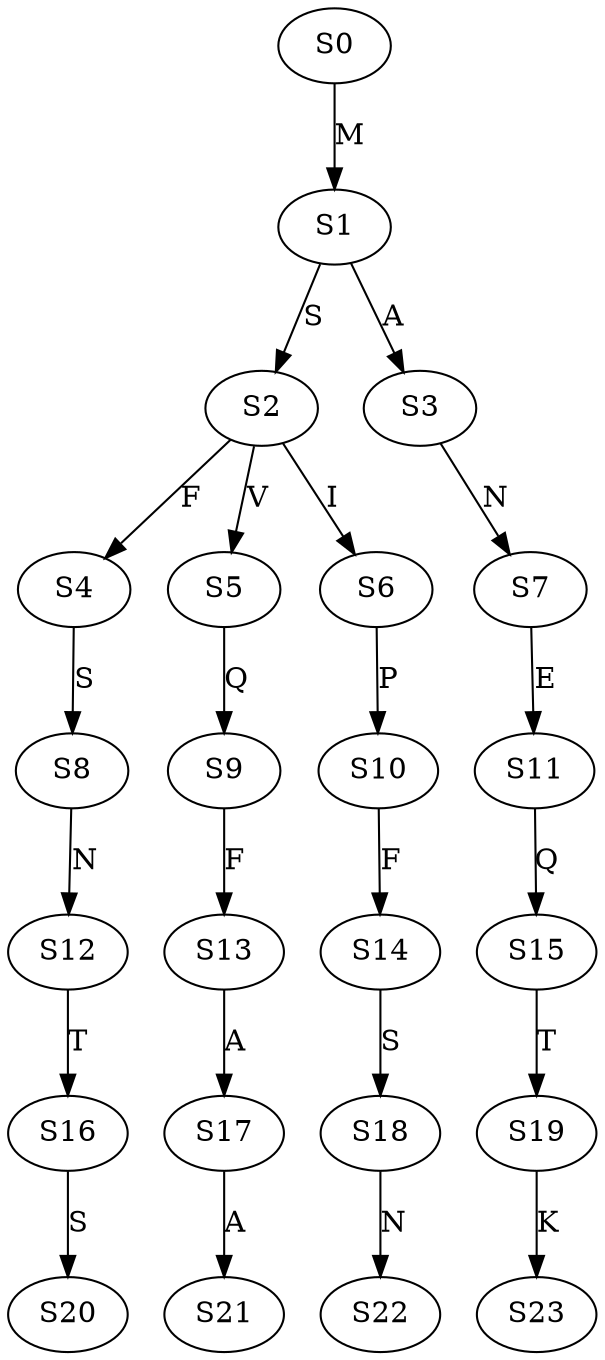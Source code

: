 strict digraph  {
	S0 -> S1 [ label = M ];
	S1 -> S2 [ label = S ];
	S1 -> S3 [ label = A ];
	S2 -> S4 [ label = F ];
	S2 -> S5 [ label = V ];
	S2 -> S6 [ label = I ];
	S3 -> S7 [ label = N ];
	S4 -> S8 [ label = S ];
	S5 -> S9 [ label = Q ];
	S6 -> S10 [ label = P ];
	S7 -> S11 [ label = E ];
	S8 -> S12 [ label = N ];
	S9 -> S13 [ label = F ];
	S10 -> S14 [ label = F ];
	S11 -> S15 [ label = Q ];
	S12 -> S16 [ label = T ];
	S13 -> S17 [ label = A ];
	S14 -> S18 [ label = S ];
	S15 -> S19 [ label = T ];
	S16 -> S20 [ label = S ];
	S17 -> S21 [ label = A ];
	S18 -> S22 [ label = N ];
	S19 -> S23 [ label = K ];
}
